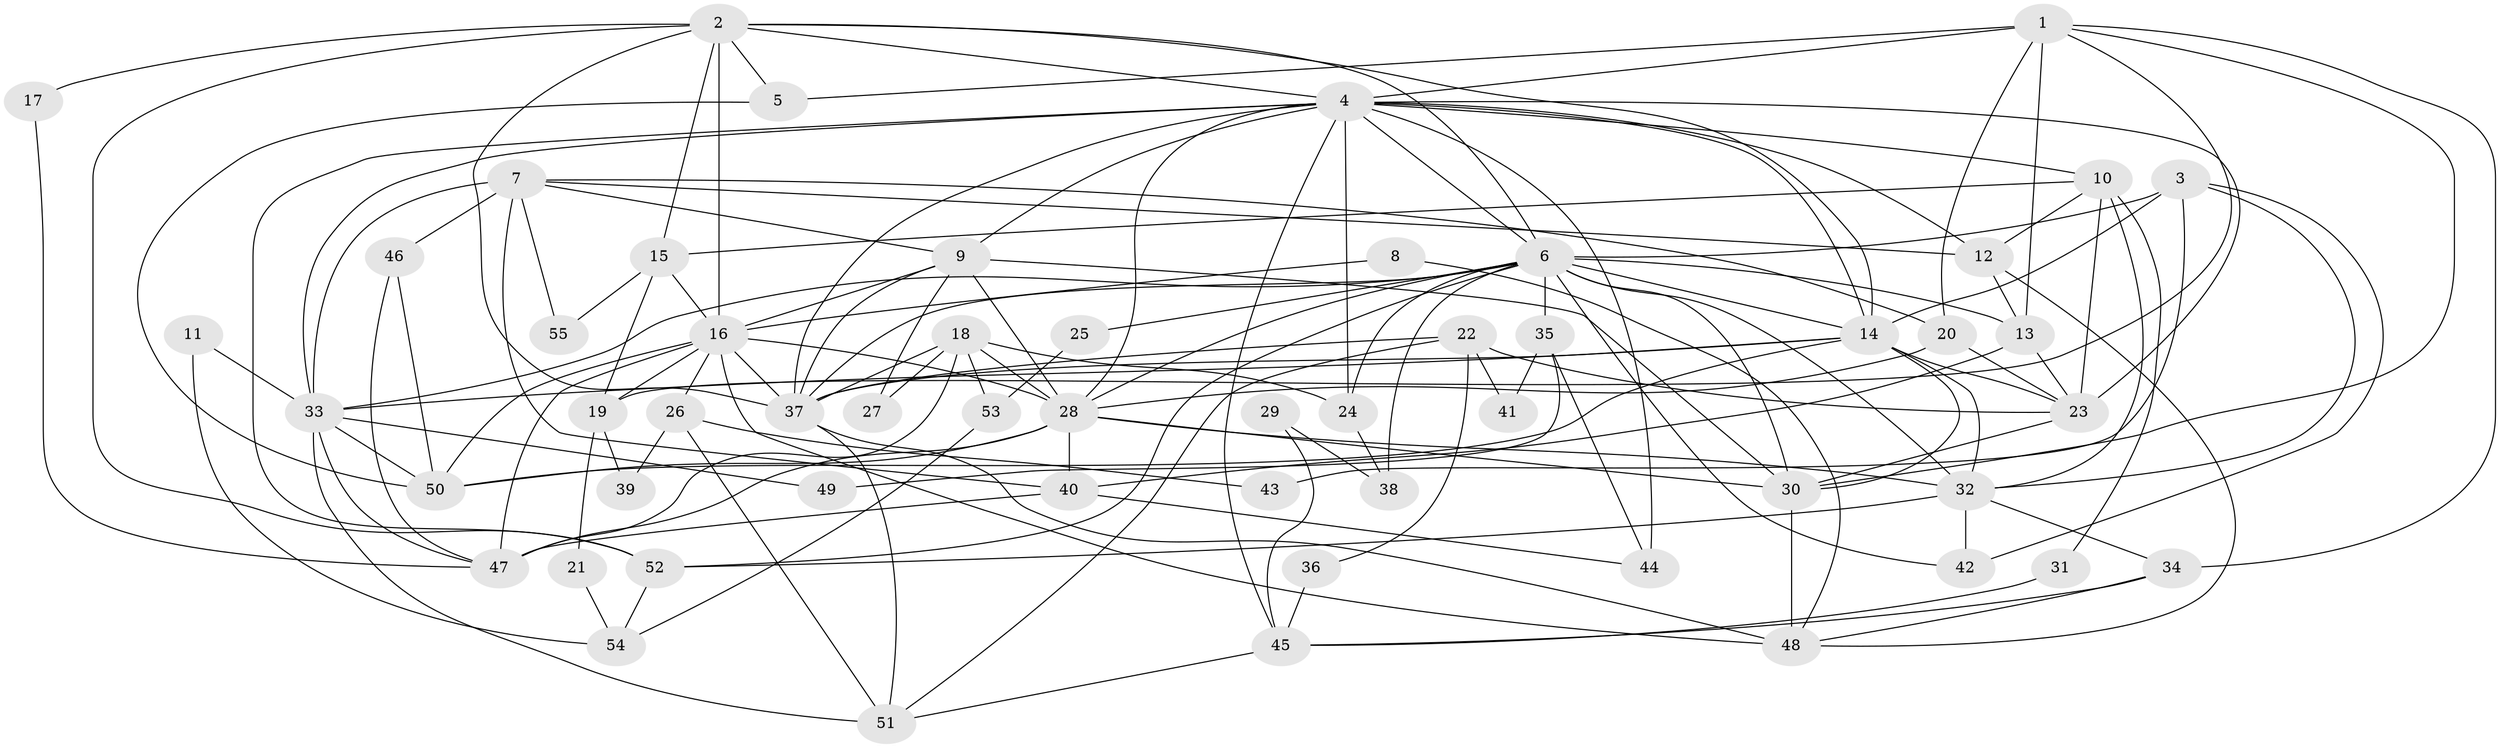 // original degree distribution, {4: 0.3394495412844037, 3: 0.1834862385321101, 2: 0.1834862385321101, 6: 0.11926605504587157, 5: 0.11009174311926606, 7: 0.05504587155963303, 8: 0.009174311926605505}
// Generated by graph-tools (version 1.1) at 2025/36/03/09/25 02:36:09]
// undirected, 55 vertices, 143 edges
graph export_dot {
graph [start="1"]
  node [color=gray90,style=filled];
  1;
  2;
  3;
  4;
  5;
  6;
  7;
  8;
  9;
  10;
  11;
  12;
  13;
  14;
  15;
  16;
  17;
  18;
  19;
  20;
  21;
  22;
  23;
  24;
  25;
  26;
  27;
  28;
  29;
  30;
  31;
  32;
  33;
  34;
  35;
  36;
  37;
  38;
  39;
  40;
  41;
  42;
  43;
  44;
  45;
  46;
  47;
  48;
  49;
  50;
  51;
  52;
  53;
  54;
  55;
  1 -- 4 [weight=2.0];
  1 -- 5 [weight=1.0];
  1 -- 13 [weight=2.0];
  1 -- 19 [weight=1.0];
  1 -- 20 [weight=2.0];
  1 -- 30 [weight=1.0];
  1 -- 34 [weight=3.0];
  2 -- 4 [weight=1.0];
  2 -- 5 [weight=1.0];
  2 -- 6 [weight=1.0];
  2 -- 14 [weight=1.0];
  2 -- 15 [weight=1.0];
  2 -- 16 [weight=1.0];
  2 -- 17 [weight=1.0];
  2 -- 37 [weight=1.0];
  2 -- 52 [weight=1.0];
  3 -- 6 [weight=1.0];
  3 -- 14 [weight=1.0];
  3 -- 32 [weight=1.0];
  3 -- 42 [weight=1.0];
  3 -- 43 [weight=1.0];
  4 -- 6 [weight=1.0];
  4 -- 9 [weight=1.0];
  4 -- 10 [weight=1.0];
  4 -- 12 [weight=1.0];
  4 -- 14 [weight=1.0];
  4 -- 23 [weight=1.0];
  4 -- 24 [weight=1.0];
  4 -- 28 [weight=1.0];
  4 -- 33 [weight=1.0];
  4 -- 37 [weight=1.0];
  4 -- 44 [weight=1.0];
  4 -- 45 [weight=1.0];
  4 -- 52 [weight=1.0];
  5 -- 50 [weight=1.0];
  6 -- 13 [weight=1.0];
  6 -- 14 [weight=1.0];
  6 -- 24 [weight=1.0];
  6 -- 25 [weight=1.0];
  6 -- 28 [weight=1.0];
  6 -- 30 [weight=1.0];
  6 -- 32 [weight=2.0];
  6 -- 33 [weight=1.0];
  6 -- 35 [weight=1.0];
  6 -- 37 [weight=1.0];
  6 -- 38 [weight=1.0];
  6 -- 42 [weight=1.0];
  6 -- 52 [weight=1.0];
  7 -- 9 [weight=1.0];
  7 -- 12 [weight=1.0];
  7 -- 20 [weight=1.0];
  7 -- 33 [weight=1.0];
  7 -- 40 [weight=1.0];
  7 -- 46 [weight=2.0];
  7 -- 55 [weight=1.0];
  8 -- 16 [weight=1.0];
  8 -- 48 [weight=1.0];
  9 -- 16 [weight=1.0];
  9 -- 27 [weight=1.0];
  9 -- 28 [weight=1.0];
  9 -- 30 [weight=2.0];
  9 -- 37 [weight=1.0];
  10 -- 12 [weight=2.0];
  10 -- 15 [weight=1.0];
  10 -- 23 [weight=1.0];
  10 -- 31 [weight=1.0];
  10 -- 32 [weight=1.0];
  11 -- 33 [weight=1.0];
  11 -- 54 [weight=1.0];
  12 -- 13 [weight=1.0];
  12 -- 48 [weight=1.0];
  13 -- 23 [weight=1.0];
  13 -- 40 [weight=1.0];
  14 -- 23 [weight=2.0];
  14 -- 30 [weight=1.0];
  14 -- 32 [weight=1.0];
  14 -- 33 [weight=1.0];
  14 -- 37 [weight=1.0];
  14 -- 50 [weight=1.0];
  15 -- 16 [weight=1.0];
  15 -- 19 [weight=1.0];
  15 -- 55 [weight=1.0];
  16 -- 19 [weight=2.0];
  16 -- 26 [weight=1.0];
  16 -- 28 [weight=1.0];
  16 -- 37 [weight=1.0];
  16 -- 47 [weight=1.0];
  16 -- 48 [weight=1.0];
  16 -- 50 [weight=1.0];
  17 -- 47 [weight=1.0];
  18 -- 24 [weight=1.0];
  18 -- 27 [weight=1.0];
  18 -- 28 [weight=1.0];
  18 -- 37 [weight=1.0];
  18 -- 47 [weight=1.0];
  18 -- 53 [weight=1.0];
  19 -- 21 [weight=1.0];
  19 -- 39 [weight=1.0];
  20 -- 23 [weight=2.0];
  20 -- 28 [weight=2.0];
  21 -- 54 [weight=1.0];
  22 -- 23 [weight=1.0];
  22 -- 36 [weight=1.0];
  22 -- 37 [weight=1.0];
  22 -- 41 [weight=1.0];
  22 -- 51 [weight=1.0];
  23 -- 30 [weight=1.0];
  24 -- 38 [weight=1.0];
  25 -- 53 [weight=1.0];
  26 -- 39 [weight=1.0];
  26 -- 43 [weight=1.0];
  26 -- 51 [weight=1.0];
  28 -- 30 [weight=1.0];
  28 -- 32 [weight=1.0];
  28 -- 40 [weight=1.0];
  28 -- 47 [weight=1.0];
  28 -- 50 [weight=1.0];
  29 -- 38 [weight=1.0];
  29 -- 45 [weight=1.0];
  30 -- 48 [weight=1.0];
  31 -- 45 [weight=1.0];
  32 -- 34 [weight=1.0];
  32 -- 42 [weight=1.0];
  32 -- 52 [weight=1.0];
  33 -- 47 [weight=1.0];
  33 -- 49 [weight=1.0];
  33 -- 50 [weight=2.0];
  33 -- 51 [weight=1.0];
  34 -- 45 [weight=1.0];
  34 -- 48 [weight=1.0];
  35 -- 41 [weight=1.0];
  35 -- 44 [weight=1.0];
  35 -- 49 [weight=1.0];
  36 -- 45 [weight=1.0];
  37 -- 48 [weight=2.0];
  37 -- 51 [weight=1.0];
  40 -- 44 [weight=1.0];
  40 -- 47 [weight=1.0];
  45 -- 51 [weight=1.0];
  46 -- 47 [weight=1.0];
  46 -- 50 [weight=1.0];
  52 -- 54 [weight=1.0];
  53 -- 54 [weight=1.0];
}
